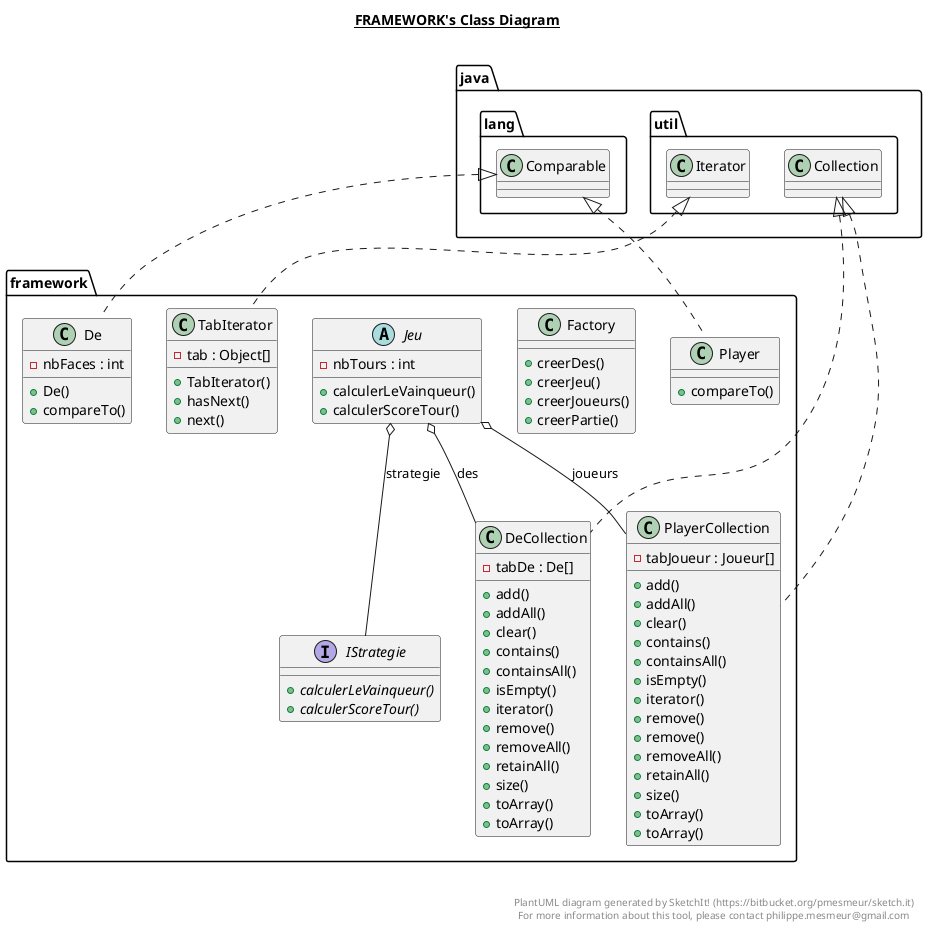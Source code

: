 @startuml

title __FRAMEWORK's Class Diagram__\n

  namespace framework {
    class framework.DeCollection {
        - tabDe : De[]
        + add()
        + addAll()
        + clear()
        + contains()
        + containsAll()
        + isEmpty()
        + iterator()
        + remove()
        + removeAll()
        + retainAll()
        + size()
        + toArray()
        + toArray()
    }
  }
  

  namespace framework {
    class framework.PlayerCollection {
        - tabJoueur : Joueur[]
        + add()
        + addAll()
        + clear()
        + contains()
        + containsAll()
        + isEmpty()
        + iterator()
        + remove()
        + remove()
        + removeAll()
        + retainAll()
        + size()
        + toArray()
        + toArray()
    }
  }
  

  namespace framework {
    class framework.De {
        - nbFaces : int
        + De()
        + compareTo()
    }
  }
  

  namespace framework {
    class framework.Factory {
        + creerDes()
        + creerJeu()
        + creerJoueurs()
        + creerPartie()
    }
  }
  

  namespace framework {
    interface framework.IStrategie {
        {abstract} + calculerLeVainqueur()
        {abstract} + calculerScoreTour()
    }
  }
  

  namespace framework {
    abstract class framework.Jeu {
        - nbTours : int
        + calculerLeVainqueur()
        + calculerScoreTour()
    }
  }
  

  namespace framework {
    class framework.Player {
        + compareTo()
    }
  }
  

  namespace framework {
    class framework.TabIterator {
        - tab : Object[]
        + TabIterator()
        + hasNext()
        + next()
    }
  }
  

  framework.DeCollection .up.|> java.util.Collection
  framework.PlayerCollection .up.|> java.util.Collection
  framework.De .up.|> java.lang.Comparable
  framework.Jeu o-- framework.DeCollection : des
  framework.Jeu o-- framework.PlayerCollection : joueurs
  framework.Jeu o-- framework.IStrategie : strategie
  framework.Player .up.|> java.lang.Comparable
  framework.TabIterator .up.|> java.util.Iterator


right footer


PlantUML diagram generated by SketchIt! (https://bitbucket.org/pmesmeur/sketch.it)
For more information about this tool, please contact philippe.mesmeur@gmail.com
endfooter

@enduml
